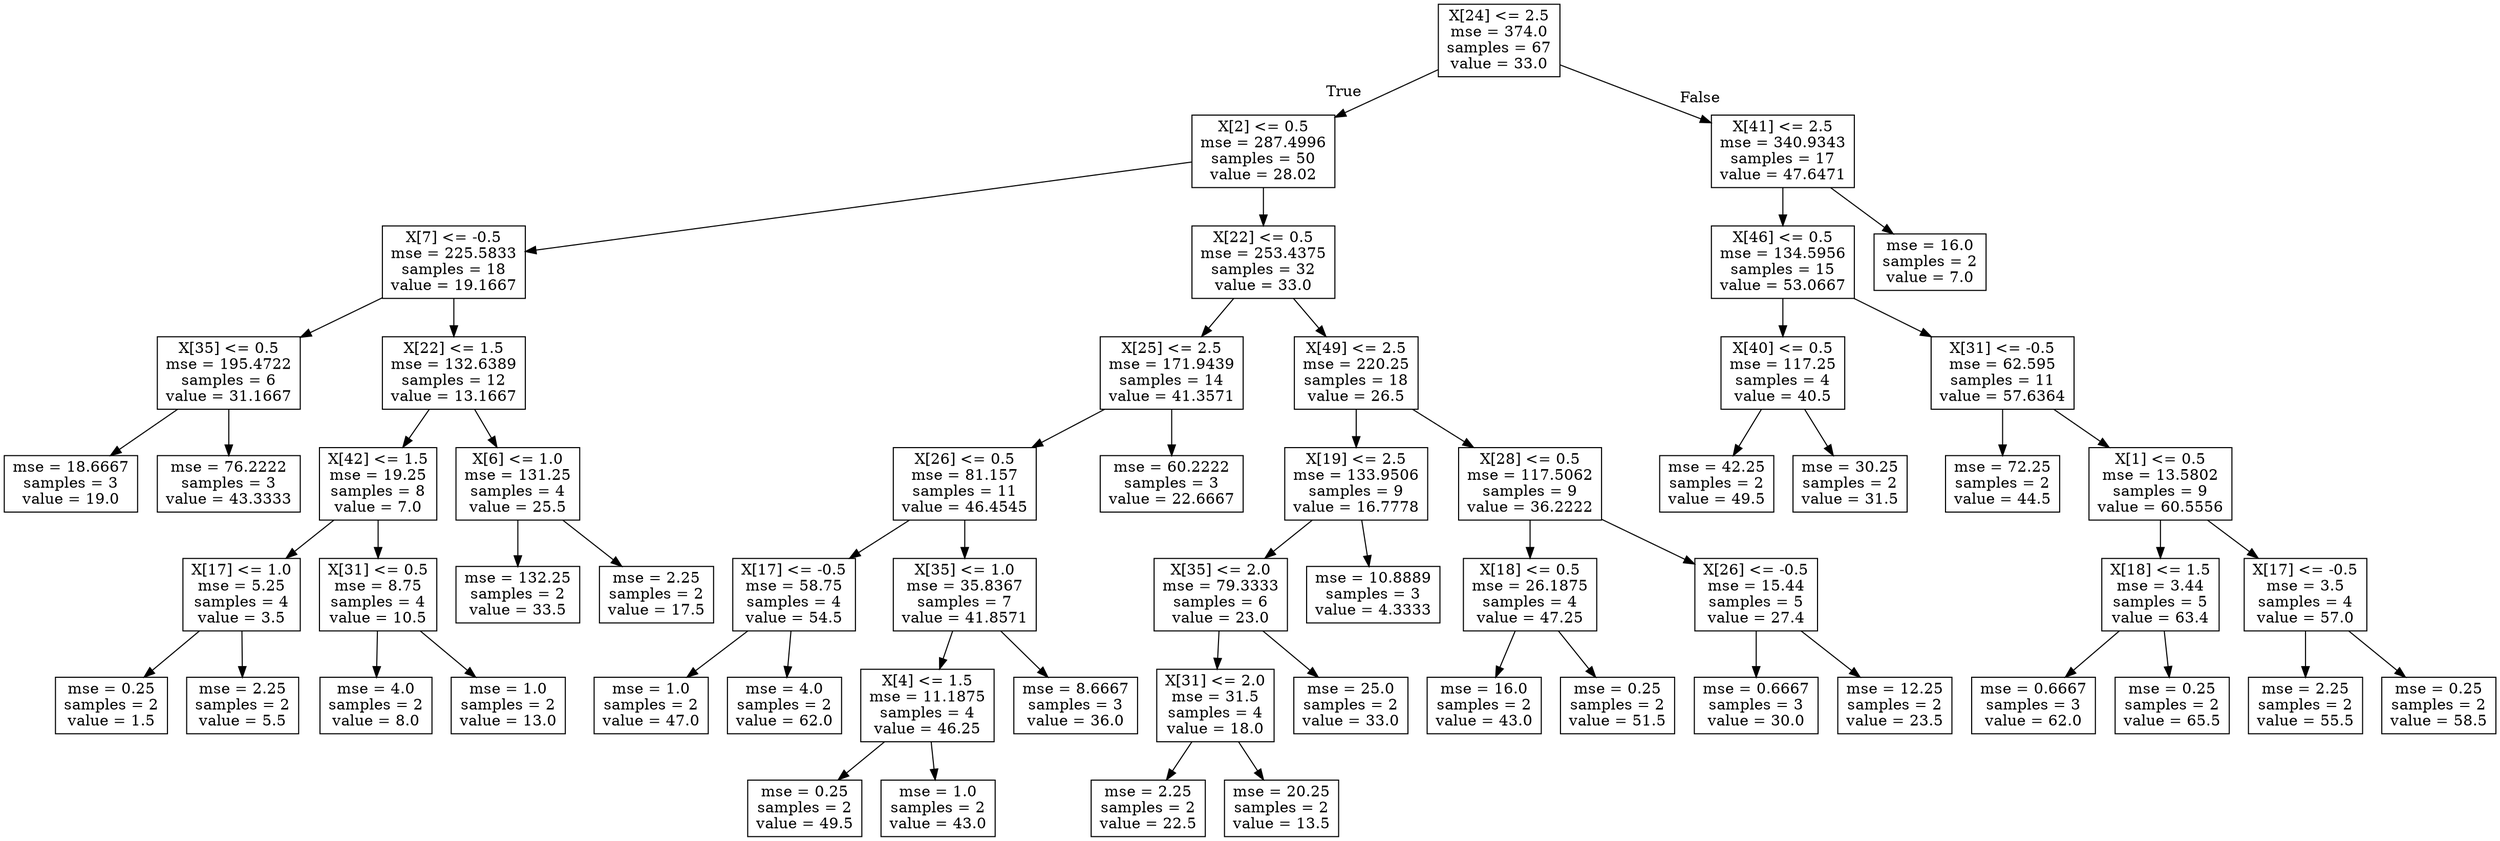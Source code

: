 digraph Tree {
node [shape=box] ;
0 [label="X[24] <= 2.5\nmse = 374.0\nsamples = 67\nvalue = 33.0"] ;
1 [label="X[2] <= 0.5\nmse = 287.4996\nsamples = 50\nvalue = 28.02"] ;
0 -> 1 [labeldistance=2.5, labelangle=45, headlabel="True"] ;
2 [label="X[7] <= -0.5\nmse = 225.5833\nsamples = 18\nvalue = 19.1667"] ;
1 -> 2 ;
3 [label="X[35] <= 0.5\nmse = 195.4722\nsamples = 6\nvalue = 31.1667"] ;
2 -> 3 ;
4 [label="mse = 18.6667\nsamples = 3\nvalue = 19.0"] ;
3 -> 4 ;
5 [label="mse = 76.2222\nsamples = 3\nvalue = 43.3333"] ;
3 -> 5 ;
6 [label="X[22] <= 1.5\nmse = 132.6389\nsamples = 12\nvalue = 13.1667"] ;
2 -> 6 ;
7 [label="X[42] <= 1.5\nmse = 19.25\nsamples = 8\nvalue = 7.0"] ;
6 -> 7 ;
8 [label="X[17] <= 1.0\nmse = 5.25\nsamples = 4\nvalue = 3.5"] ;
7 -> 8 ;
9 [label="mse = 0.25\nsamples = 2\nvalue = 1.5"] ;
8 -> 9 ;
10 [label="mse = 2.25\nsamples = 2\nvalue = 5.5"] ;
8 -> 10 ;
11 [label="X[31] <= 0.5\nmse = 8.75\nsamples = 4\nvalue = 10.5"] ;
7 -> 11 ;
12 [label="mse = 4.0\nsamples = 2\nvalue = 8.0"] ;
11 -> 12 ;
13 [label="mse = 1.0\nsamples = 2\nvalue = 13.0"] ;
11 -> 13 ;
14 [label="X[6] <= 1.0\nmse = 131.25\nsamples = 4\nvalue = 25.5"] ;
6 -> 14 ;
15 [label="mse = 132.25\nsamples = 2\nvalue = 33.5"] ;
14 -> 15 ;
16 [label="mse = 2.25\nsamples = 2\nvalue = 17.5"] ;
14 -> 16 ;
17 [label="X[22] <= 0.5\nmse = 253.4375\nsamples = 32\nvalue = 33.0"] ;
1 -> 17 ;
18 [label="X[25] <= 2.5\nmse = 171.9439\nsamples = 14\nvalue = 41.3571"] ;
17 -> 18 ;
19 [label="X[26] <= 0.5\nmse = 81.157\nsamples = 11\nvalue = 46.4545"] ;
18 -> 19 ;
20 [label="X[17] <= -0.5\nmse = 58.75\nsamples = 4\nvalue = 54.5"] ;
19 -> 20 ;
21 [label="mse = 1.0\nsamples = 2\nvalue = 47.0"] ;
20 -> 21 ;
22 [label="mse = 4.0\nsamples = 2\nvalue = 62.0"] ;
20 -> 22 ;
23 [label="X[35] <= 1.0\nmse = 35.8367\nsamples = 7\nvalue = 41.8571"] ;
19 -> 23 ;
24 [label="X[4] <= 1.5\nmse = 11.1875\nsamples = 4\nvalue = 46.25"] ;
23 -> 24 ;
25 [label="mse = 0.25\nsamples = 2\nvalue = 49.5"] ;
24 -> 25 ;
26 [label="mse = 1.0\nsamples = 2\nvalue = 43.0"] ;
24 -> 26 ;
27 [label="mse = 8.6667\nsamples = 3\nvalue = 36.0"] ;
23 -> 27 ;
28 [label="mse = 60.2222\nsamples = 3\nvalue = 22.6667"] ;
18 -> 28 ;
29 [label="X[49] <= 2.5\nmse = 220.25\nsamples = 18\nvalue = 26.5"] ;
17 -> 29 ;
30 [label="X[19] <= 2.5\nmse = 133.9506\nsamples = 9\nvalue = 16.7778"] ;
29 -> 30 ;
31 [label="X[35] <= 2.0\nmse = 79.3333\nsamples = 6\nvalue = 23.0"] ;
30 -> 31 ;
32 [label="X[31] <= 2.0\nmse = 31.5\nsamples = 4\nvalue = 18.0"] ;
31 -> 32 ;
33 [label="mse = 2.25\nsamples = 2\nvalue = 22.5"] ;
32 -> 33 ;
34 [label="mse = 20.25\nsamples = 2\nvalue = 13.5"] ;
32 -> 34 ;
35 [label="mse = 25.0\nsamples = 2\nvalue = 33.0"] ;
31 -> 35 ;
36 [label="mse = 10.8889\nsamples = 3\nvalue = 4.3333"] ;
30 -> 36 ;
37 [label="X[28] <= 0.5\nmse = 117.5062\nsamples = 9\nvalue = 36.2222"] ;
29 -> 37 ;
38 [label="X[18] <= 0.5\nmse = 26.1875\nsamples = 4\nvalue = 47.25"] ;
37 -> 38 ;
39 [label="mse = 16.0\nsamples = 2\nvalue = 43.0"] ;
38 -> 39 ;
40 [label="mse = 0.25\nsamples = 2\nvalue = 51.5"] ;
38 -> 40 ;
41 [label="X[26] <= -0.5\nmse = 15.44\nsamples = 5\nvalue = 27.4"] ;
37 -> 41 ;
42 [label="mse = 0.6667\nsamples = 3\nvalue = 30.0"] ;
41 -> 42 ;
43 [label="mse = 12.25\nsamples = 2\nvalue = 23.5"] ;
41 -> 43 ;
44 [label="X[41] <= 2.5\nmse = 340.9343\nsamples = 17\nvalue = 47.6471"] ;
0 -> 44 [labeldistance=2.5, labelangle=-45, headlabel="False"] ;
45 [label="X[46] <= 0.5\nmse = 134.5956\nsamples = 15\nvalue = 53.0667"] ;
44 -> 45 ;
46 [label="X[40] <= 0.5\nmse = 117.25\nsamples = 4\nvalue = 40.5"] ;
45 -> 46 ;
47 [label="mse = 42.25\nsamples = 2\nvalue = 49.5"] ;
46 -> 47 ;
48 [label="mse = 30.25\nsamples = 2\nvalue = 31.5"] ;
46 -> 48 ;
49 [label="X[31] <= -0.5\nmse = 62.595\nsamples = 11\nvalue = 57.6364"] ;
45 -> 49 ;
50 [label="mse = 72.25\nsamples = 2\nvalue = 44.5"] ;
49 -> 50 ;
51 [label="X[1] <= 0.5\nmse = 13.5802\nsamples = 9\nvalue = 60.5556"] ;
49 -> 51 ;
52 [label="X[18] <= 1.5\nmse = 3.44\nsamples = 5\nvalue = 63.4"] ;
51 -> 52 ;
53 [label="mse = 0.6667\nsamples = 3\nvalue = 62.0"] ;
52 -> 53 ;
54 [label="mse = 0.25\nsamples = 2\nvalue = 65.5"] ;
52 -> 54 ;
55 [label="X[17] <= -0.5\nmse = 3.5\nsamples = 4\nvalue = 57.0"] ;
51 -> 55 ;
56 [label="mse = 2.25\nsamples = 2\nvalue = 55.5"] ;
55 -> 56 ;
57 [label="mse = 0.25\nsamples = 2\nvalue = 58.5"] ;
55 -> 57 ;
58 [label="mse = 16.0\nsamples = 2\nvalue = 7.0"] ;
44 -> 58 ;
}